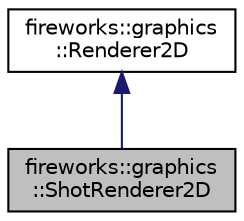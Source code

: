 digraph "fireworks::graphics::ShotRenderer2D"
{
 // LATEX_PDF_SIZE
  edge [fontname="Helvetica",fontsize="10",labelfontname="Helvetica",labelfontsize="10"];
  node [fontname="Helvetica",fontsize="10",shape=record];
  Node1 [label="fireworks::graphics\l::ShotRenderer2D",height=0.2,width=0.4,color="black", fillcolor="grey75", style="filled", fontcolor="black",tooltip="Renders the renderables on a per draw call basis."];
  Node2 -> Node1 [dir="back",color="midnightblue",fontsize="10",style="solid",fontname="Helvetica"];
  Node2 [label="fireworks::graphics\l::Renderer2D",height=0.2,width=0.4,color="black", fillcolor="white", style="filled",URL="$classfireworks_1_1graphics_1_1_renderer2_d.html",tooltip="Forward declaration of the graphics::Renderable2D."];
}
